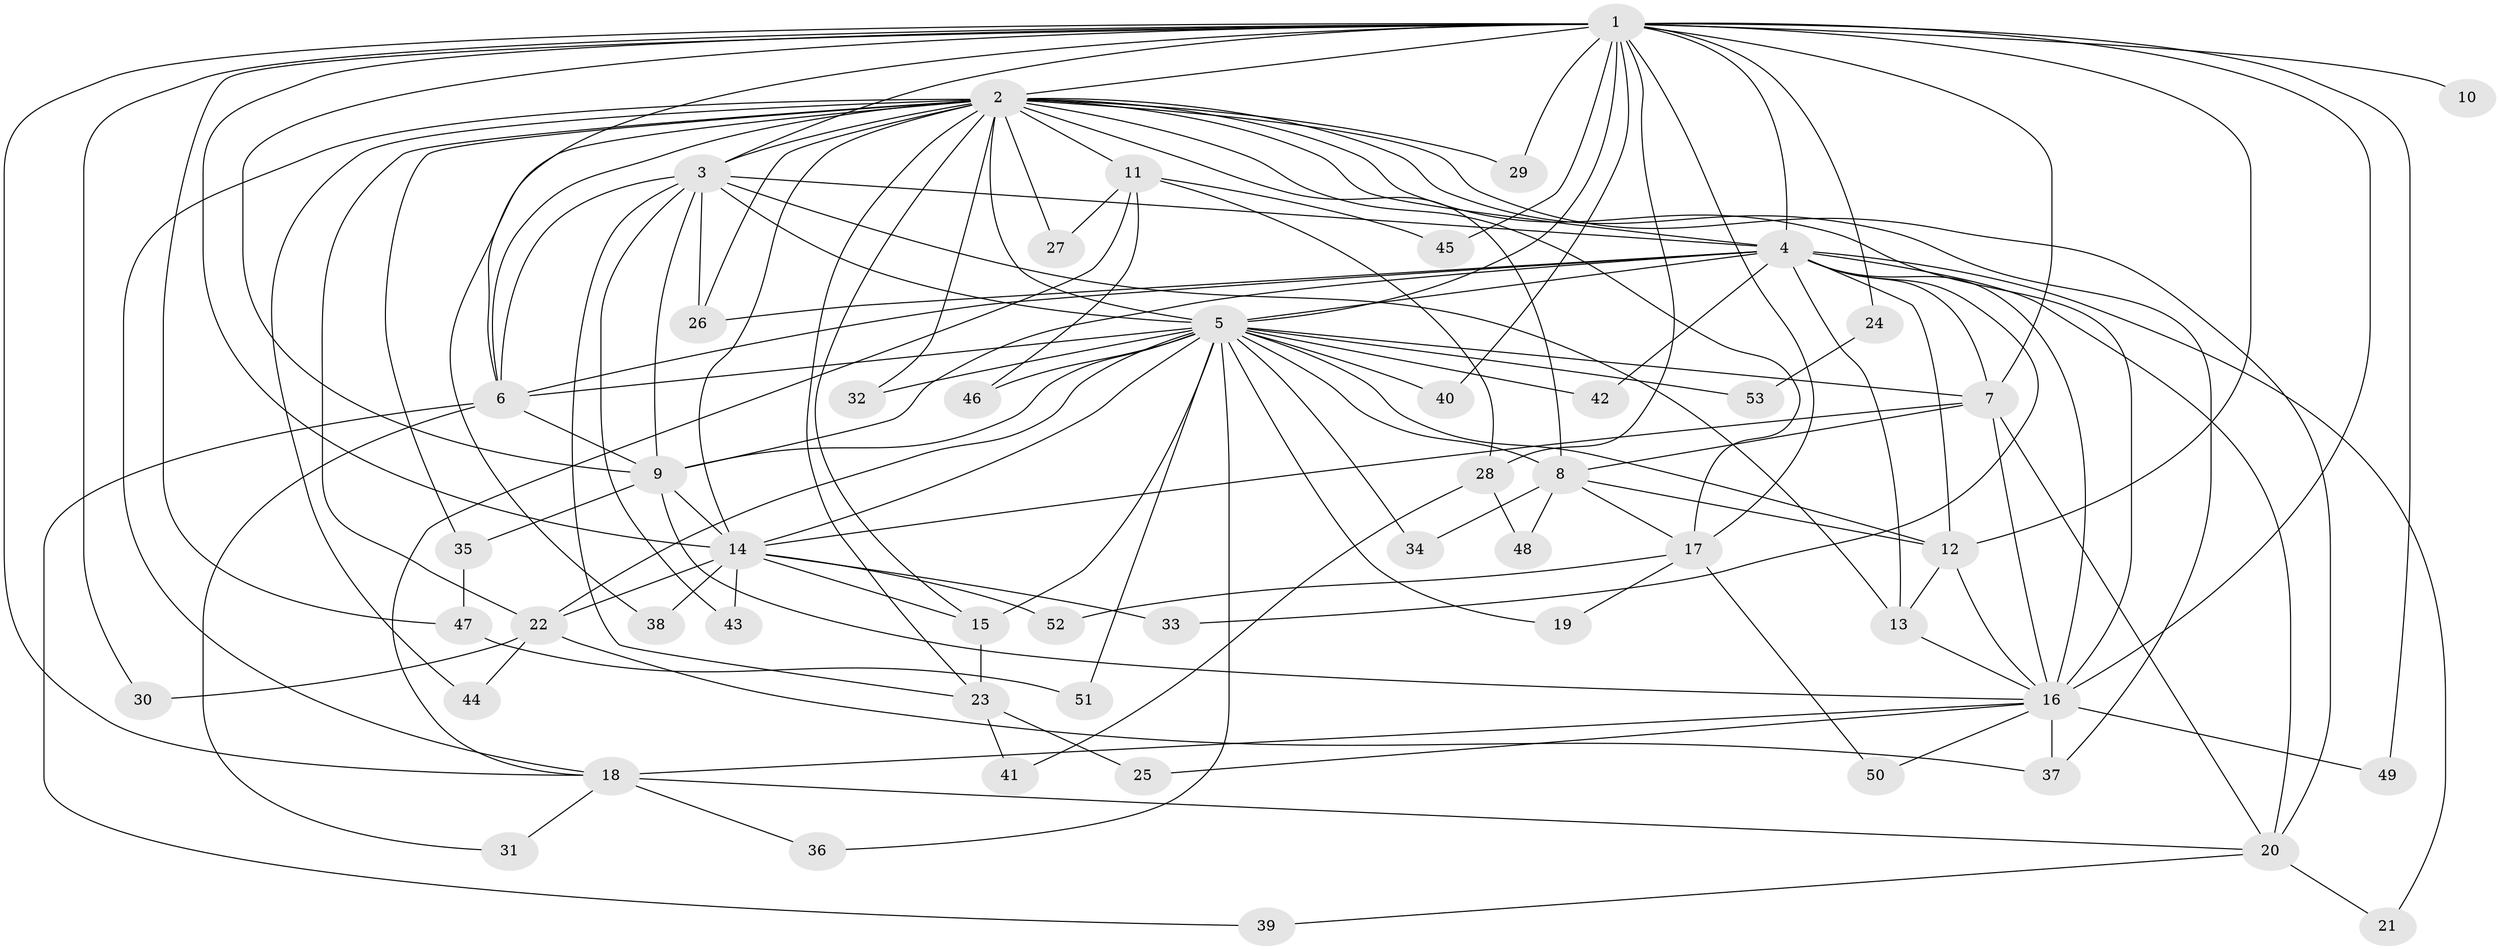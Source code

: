 // original degree distribution, {23: 0.009433962264150943, 15: 0.018867924528301886, 30: 0.009433962264150943, 18: 0.009433962264150943, 20: 0.018867924528301886, 14: 0.009433962264150943, 29: 0.009433962264150943, 13: 0.018867924528301886, 7: 0.018867924528301886, 3: 0.2358490566037736, 2: 0.5283018867924528, 4: 0.05660377358490566, 12: 0.009433962264150943, 6: 0.018867924528301886, 5: 0.02830188679245283}
// Generated by graph-tools (version 1.1) at 2025/49/03/04/25 22:49:28]
// undirected, 53 vertices, 132 edges
graph export_dot {
  node [color=gray90,style=filled];
  1;
  2;
  3;
  4;
  5;
  6;
  7;
  8;
  9;
  10;
  11;
  12;
  13;
  14;
  15;
  16;
  17;
  18;
  19;
  20;
  21;
  22;
  23;
  24;
  25;
  26;
  27;
  28;
  29;
  30;
  31;
  32;
  33;
  34;
  35;
  36;
  37;
  38;
  39;
  40;
  41;
  42;
  43;
  44;
  45;
  46;
  47;
  48;
  49;
  50;
  51;
  52;
  53;
  1 -- 2 [weight=4.0];
  1 -- 3 [weight=4.0];
  1 -- 4 [weight=4.0];
  1 -- 5 [weight=2.0];
  1 -- 6 [weight=3.0];
  1 -- 7 [weight=1.0];
  1 -- 9 [weight=1.0];
  1 -- 10 [weight=2.0];
  1 -- 12 [weight=1.0];
  1 -- 14 [weight=1.0];
  1 -- 16 [weight=4.0];
  1 -- 17 [weight=1.0];
  1 -- 18 [weight=1.0];
  1 -- 24 [weight=1.0];
  1 -- 28 [weight=1.0];
  1 -- 29 [weight=1.0];
  1 -- 30 [weight=1.0];
  1 -- 40 [weight=1.0];
  1 -- 45 [weight=1.0];
  1 -- 47 [weight=1.0];
  1 -- 49 [weight=1.0];
  2 -- 3 [weight=4.0];
  2 -- 4 [weight=4.0];
  2 -- 5 [weight=3.0];
  2 -- 6 [weight=2.0];
  2 -- 8 [weight=2.0];
  2 -- 11 [weight=1.0];
  2 -- 14 [weight=3.0];
  2 -- 15 [weight=1.0];
  2 -- 16 [weight=2.0];
  2 -- 17 [weight=2.0];
  2 -- 18 [weight=1.0];
  2 -- 20 [weight=1.0];
  2 -- 22 [weight=1.0];
  2 -- 23 [weight=1.0];
  2 -- 26 [weight=1.0];
  2 -- 27 [weight=1.0];
  2 -- 29 [weight=1.0];
  2 -- 32 [weight=1.0];
  2 -- 35 [weight=1.0];
  2 -- 37 [weight=1.0];
  2 -- 38 [weight=1.0];
  2 -- 44 [weight=1.0];
  3 -- 4 [weight=4.0];
  3 -- 5 [weight=2.0];
  3 -- 6 [weight=3.0];
  3 -- 9 [weight=7.0];
  3 -- 13 [weight=1.0];
  3 -- 23 [weight=1.0];
  3 -- 26 [weight=1.0];
  3 -- 43 [weight=1.0];
  4 -- 5 [weight=2.0];
  4 -- 6 [weight=2.0];
  4 -- 7 [weight=1.0];
  4 -- 9 [weight=2.0];
  4 -- 12 [weight=4.0];
  4 -- 13 [weight=1.0];
  4 -- 16 [weight=2.0];
  4 -- 20 [weight=1.0];
  4 -- 21 [weight=1.0];
  4 -- 26 [weight=1.0];
  4 -- 33 [weight=1.0];
  4 -- 42 [weight=1.0];
  5 -- 6 [weight=1.0];
  5 -- 7 [weight=1.0];
  5 -- 8 [weight=1.0];
  5 -- 9 [weight=1.0];
  5 -- 12 [weight=1.0];
  5 -- 14 [weight=2.0];
  5 -- 15 [weight=1.0];
  5 -- 19 [weight=1.0];
  5 -- 22 [weight=1.0];
  5 -- 32 [weight=1.0];
  5 -- 34 [weight=1.0];
  5 -- 36 [weight=1.0];
  5 -- 40 [weight=2.0];
  5 -- 42 [weight=1.0];
  5 -- 46 [weight=1.0];
  5 -- 51 [weight=1.0];
  5 -- 53 [weight=1.0];
  6 -- 9 [weight=1.0];
  6 -- 31 [weight=1.0];
  6 -- 39 [weight=1.0];
  7 -- 8 [weight=1.0];
  7 -- 14 [weight=7.0];
  7 -- 16 [weight=1.0];
  7 -- 20 [weight=1.0];
  8 -- 12 [weight=1.0];
  8 -- 17 [weight=1.0];
  8 -- 34 [weight=1.0];
  8 -- 48 [weight=1.0];
  9 -- 14 [weight=2.0];
  9 -- 16 [weight=1.0];
  9 -- 35 [weight=1.0];
  11 -- 18 [weight=1.0];
  11 -- 27 [weight=1.0];
  11 -- 28 [weight=1.0];
  11 -- 45 [weight=1.0];
  11 -- 46 [weight=1.0];
  12 -- 13 [weight=1.0];
  12 -- 16 [weight=1.0];
  13 -- 16 [weight=1.0];
  14 -- 15 [weight=1.0];
  14 -- 22 [weight=2.0];
  14 -- 33 [weight=1.0];
  14 -- 38 [weight=1.0];
  14 -- 43 [weight=1.0];
  14 -- 52 [weight=1.0];
  15 -- 23 [weight=1.0];
  16 -- 18 [weight=2.0];
  16 -- 25 [weight=1.0];
  16 -- 37 [weight=1.0];
  16 -- 49 [weight=1.0];
  16 -- 50 [weight=1.0];
  17 -- 19 [weight=1.0];
  17 -- 50 [weight=1.0];
  17 -- 52 [weight=1.0];
  18 -- 20 [weight=1.0];
  18 -- 31 [weight=1.0];
  18 -- 36 [weight=1.0];
  20 -- 21 [weight=1.0];
  20 -- 39 [weight=1.0];
  22 -- 30 [weight=1.0];
  22 -- 37 [weight=1.0];
  22 -- 44 [weight=1.0];
  23 -- 25 [weight=1.0];
  23 -- 41 [weight=1.0];
  24 -- 53 [weight=1.0];
  28 -- 41 [weight=1.0];
  28 -- 48 [weight=1.0];
  35 -- 47 [weight=1.0];
  47 -- 51 [weight=1.0];
}
